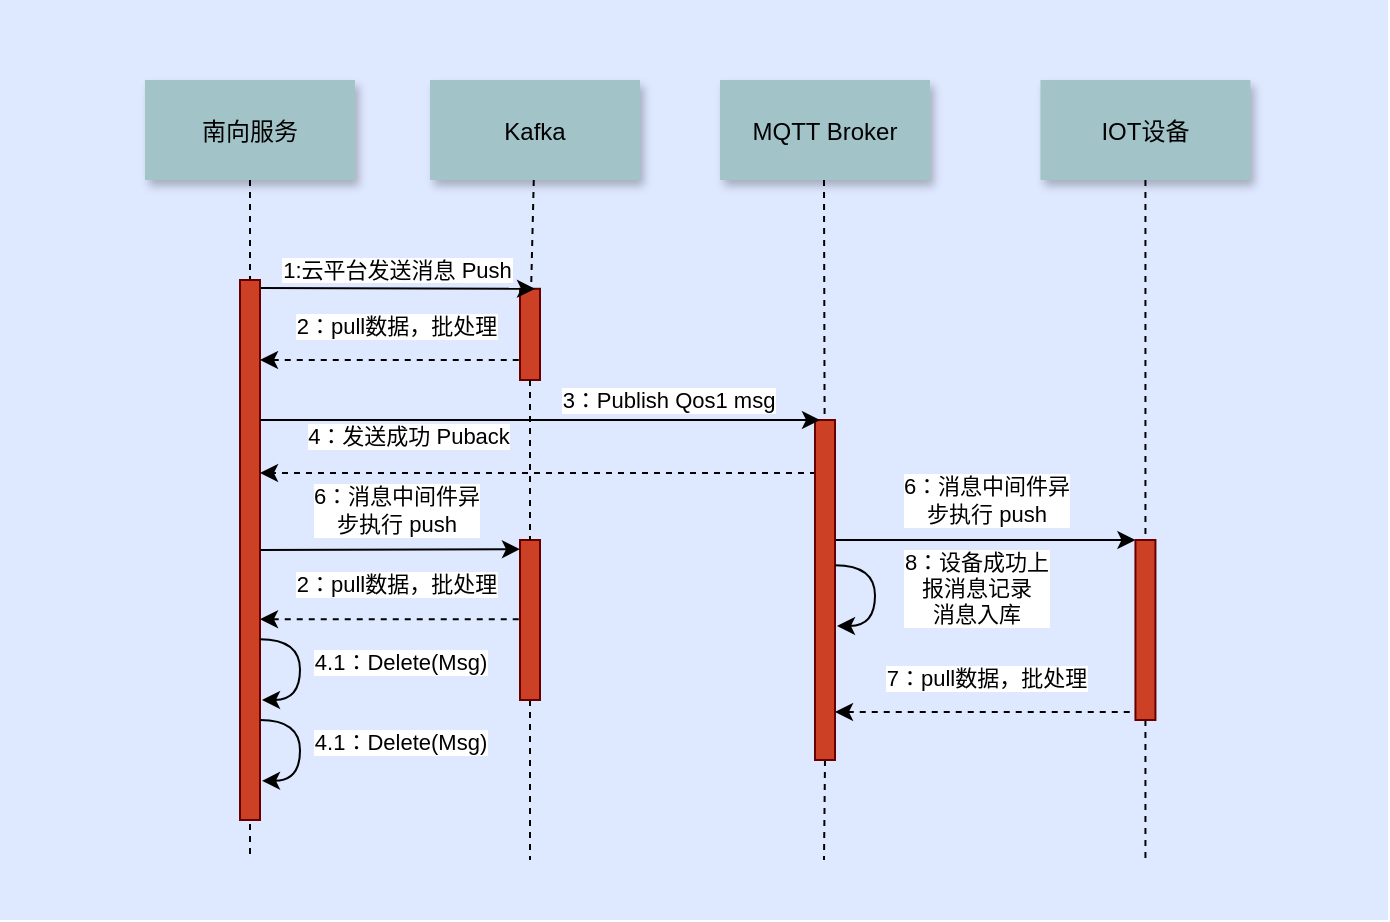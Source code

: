 <mxfile version="14.2.9" type="github">
  <diagram id="nNrxbBQGZD3dQ9b2gms4" name="第 1 页">
    <mxGraphModel dx="717" dy="395" grid="1" gridSize="10" guides="1" tooltips="1" connect="1" arrows="1" fold="1" page="1" pageScale="1" pageWidth="827" pageHeight="1169" math="0" shadow="0">
      <root>
        <mxCell id="0" />
        <mxCell id="1" parent="0" />
        <mxCell id="_NeroS5PR03IgRyvDBON-1" value="" style="fillColor=#DEE8FF;strokeColor=none" parent="1" vertex="1">
          <mxGeometry x="80" y="20" width="694" height="460" as="geometry" />
        </mxCell>
        <mxCell id="_NeroS5PR03IgRyvDBON-2" value="南向服务" style="shadow=1;fillColor=#A2C4C9;strokeColor=none" parent="1" vertex="1">
          <mxGeometry x="152.5" y="60" width="105" height="50" as="geometry" />
        </mxCell>
        <mxCell id="_NeroS5PR03IgRyvDBON-5" value="" style="fillColor=#CC4125;strokeColor=#660000" parent="1" vertex="1">
          <mxGeometry x="340" y="164.39" width="10" height="45.61" as="geometry" />
        </mxCell>
        <mxCell id="_NeroS5PR03IgRyvDBON-6" value="Kafka" style="shadow=1;fillColor=#A2C4C9;strokeColor=none" parent="1" vertex="1">
          <mxGeometry x="295" y="60" width="105" height="50" as="geometry" />
        </mxCell>
        <mxCell id="_NeroS5PR03IgRyvDBON-7" value="" style="edgeStyle=none;endArrow=none;dashed=1" parent="1" source="_NeroS5PR03IgRyvDBON-6" target="_NeroS5PR03IgRyvDBON-5" edge="1">
          <mxGeometry x="272.335" y="165" width="100" height="100" as="geometry">
            <mxPoint x="347.259" y="110" as="sourcePoint" />
            <mxPoint x="347.576" y="165" as="targetPoint" />
          </mxGeometry>
        </mxCell>
        <mxCell id="_NeroS5PR03IgRyvDBON-8" value="MQTT Broker" style="shadow=1;fillColor=#A2C4C9;strokeColor=none" parent="1" vertex="1">
          <mxGeometry x="440.004" y="60.0" width="105" height="50" as="geometry" />
        </mxCell>
        <mxCell id="_NeroS5PR03IgRyvDBON-9" value="IOT设备" style="shadow=1;fillColor=#A2C4C9;strokeColor=none" parent="1" vertex="1">
          <mxGeometry x="600.22" y="60" width="105" height="50" as="geometry" />
        </mxCell>
        <mxCell id="_NeroS5PR03IgRyvDBON-10" value="" style="edgeStyle=elbowEdgeStyle;elbow=horizontal;endArrow=none;dashed=1" parent="1" source="_NeroS5PR03IgRyvDBON-2" edge="1">
          <mxGeometry x="230.0" y="310" width="100" height="100" as="geometry">
            <mxPoint x="230.0" y="410" as="sourcePoint" />
            <mxPoint x="205" y="220" as="targetPoint" />
          </mxGeometry>
        </mxCell>
        <mxCell id="_NeroS5PR03IgRyvDBON-11" value="" style="edgeStyle=none;dashed=1;endArrow=none" parent="1" edge="1">
          <mxGeometry x="50" y="300" width="100" height="100" as="geometry">
            <mxPoint x="205" y="210" as="sourcePoint" />
            <mxPoint x="205" y="450" as="targetPoint" />
          </mxGeometry>
        </mxCell>
        <mxCell id="_NeroS5PR03IgRyvDBON-12" value="1:云平台发送消息 Push" style="edgeStyle=none;verticalLabelPosition=top;verticalAlign=bottom;entryX=0.75;entryY=0;entryDx=0;entryDy=0;" parent="1" target="_NeroS5PR03IgRyvDBON-5" edge="1">
          <mxGeometry x="242.955" y="77.096" width="100" height="100" as="geometry">
            <mxPoint x="210" y="164" as="sourcePoint" />
            <mxPoint x="320" y="164.386" as="targetPoint" />
          </mxGeometry>
        </mxCell>
        <mxCell id="_NeroS5PR03IgRyvDBON-13" value="" style="edgeStyle=none;endArrow=none;dashed=1;exitX=0.5;exitY=1;exitDx=0;exitDy=0;" parent="1" source="_NeroS5PR03IgRyvDBON-24" edge="1">
          <mxGeometry x="431.488" y="175.0" width="100" height="100" as="geometry">
            <mxPoint x="492.286" y="410" as="sourcePoint" />
            <mxPoint x="492" y="450" as="targetPoint" />
          </mxGeometry>
        </mxCell>
        <mxCell id="_NeroS5PR03IgRyvDBON-14" value="" style="edgeStyle=none;endArrow=none;dashed=1" parent="1" source="_NeroS5PR03IgRyvDBON-26" edge="1">
          <mxGeometry x="592.208" y="175.0" width="100" height="100" as="geometry">
            <mxPoint x="652.729" y="110" as="sourcePoint" />
            <mxPoint x="652.72" y="450" as="targetPoint" />
          </mxGeometry>
        </mxCell>
        <mxCell id="_NeroS5PR03IgRyvDBON-15" value="" style="fillColor=#CC4125;strokeColor=#660000" parent="1" vertex="1">
          <mxGeometry x="200" y="160" width="10" height="270" as="geometry" />
        </mxCell>
        <mxCell id="_NeroS5PR03IgRyvDBON-18" style="edgeStyle=orthogonalEdgeStyle;rounded=0;orthogonalLoop=1;jettySize=auto;html=1;entryX=0.028;entryY=0.089;entryDx=0;entryDy=0;entryPerimeter=0;" parent="1" edge="1">
          <mxGeometry relative="1" as="geometry">
            <Array as="points">
              <mxPoint x="496.72" y="290" />
            </Array>
            <mxPoint x="497.22" y="290" as="sourcePoint" />
            <mxPoint x="647.72" y="290.01" as="targetPoint" />
          </mxGeometry>
        </mxCell>
        <mxCell id="_NeroS5PR03IgRyvDBON-19" value="6：消息中间件异&lt;br&gt;步执行 push" style="edgeLabel;html=1;align=center;verticalAlign=middle;resizable=0;points=[];" parent="_NeroS5PR03IgRyvDBON-18" vertex="1" connectable="0">
          <mxGeometry x="-0.328" y="-1" relative="1" as="geometry">
            <mxPoint x="24.68" y="-21" as="offset" />
          </mxGeometry>
        </mxCell>
        <mxCell id="_NeroS5PR03IgRyvDBON-20" value="" style="edgeStyle=none;endArrow=none;dashed=1" parent="1" source="_NeroS5PR03IgRyvDBON-24" edge="1">
          <mxGeometry x="431.488" y="175.0" width="100" height="100" as="geometry">
            <mxPoint x="492" y="110" as="sourcePoint" />
            <mxPoint x="492.444" y="350" as="targetPoint" />
          </mxGeometry>
        </mxCell>
        <mxCell id="_NeroS5PR03IgRyvDBON-21" value="" style="edgeStyle=none;endArrow=none;dashed=1" parent="1" source="EqaIRiOVL16V27noSrxL-5" edge="1">
          <mxGeometry x="376.571" y="339.697" width="100" height="100" as="geometry">
            <mxPoint x="345" y="510" as="sourcePoint" />
            <mxPoint x="345" y="450" as="targetPoint" />
          </mxGeometry>
        </mxCell>
        <mxCell id="_NeroS5PR03IgRyvDBON-22" value="" style="edgeStyle=orthogonalEdgeStyle;rounded=0;orthogonalLoop=1;jettySize=auto;html=1;dashed=1;exitX=0;exitY=0.25;exitDx=0;exitDy=0;" parent="1" edge="1">
          <mxGeometry relative="1" as="geometry">
            <mxPoint x="210" y="256.5" as="targetPoint" />
            <Array as="points">
              <mxPoint x="488" y="256.5" />
            </Array>
            <mxPoint x="487.5" y="250" as="sourcePoint" />
          </mxGeometry>
        </mxCell>
        <mxCell id="_NeroS5PR03IgRyvDBON-23" value="4：发送成功 Puback" style="edgeLabel;html=1;align=center;verticalAlign=middle;resizable=0;points=[];" parent="_NeroS5PR03IgRyvDBON-22" vertex="1" connectable="0">
          <mxGeometry x="-0.372" y="1" relative="1" as="geometry">
            <mxPoint x="-121" y="-20.0" as="offset" />
          </mxGeometry>
        </mxCell>
        <mxCell id="_NeroS5PR03IgRyvDBON-24" value="" style="fillColor=#CC4125;strokeColor=#660000" parent="1" vertex="1">
          <mxGeometry x="487.5" y="230" width="10" height="170" as="geometry" />
        </mxCell>
        <mxCell id="_NeroS5PR03IgRyvDBON-25" value="" style="edgeStyle=none;endArrow=none;dashed=1" parent="1" target="_NeroS5PR03IgRyvDBON-24" edge="1">
          <mxGeometry x="431.488" y="175.0" width="100" height="100" as="geometry">
            <mxPoint x="492" y="110" as="sourcePoint" />
            <mxPoint x="492.444" y="350" as="targetPoint" />
          </mxGeometry>
        </mxCell>
        <mxCell id="_NeroS5PR03IgRyvDBON-26" value="" style="fillColor=#CC4125;strokeColor=#660000" parent="1" vertex="1">
          <mxGeometry x="647.72" y="290" width="10" height="90" as="geometry" />
        </mxCell>
        <mxCell id="_NeroS5PR03IgRyvDBON-27" value="" style="edgeStyle=none;endArrow=none;dashed=1" parent="1" source="_NeroS5PR03IgRyvDBON-9" target="_NeroS5PR03IgRyvDBON-26" edge="1">
          <mxGeometry x="592.208" y="175.0" width="100" height="100" as="geometry">
            <mxPoint x="652.72" y="110" as="sourcePoint" />
            <mxPoint x="652.72" y="450" as="targetPoint" />
          </mxGeometry>
        </mxCell>
        <mxCell id="_NeroS5PR03IgRyvDBON-28" style="edgeStyle=orthogonalEdgeStyle;rounded=0;orthogonalLoop=1;jettySize=auto;html=1;entryX=0.028;entryY=0.089;entryDx=0;entryDy=0;entryPerimeter=0;startArrow=classic;startFill=1;endArrow=none;endFill=0;dashed=1;" parent="1" edge="1">
          <mxGeometry relative="1" as="geometry">
            <Array as="points">
              <mxPoint x="497" y="376" />
            </Array>
            <mxPoint x="497.5" y="376" as="sourcePoint" />
            <mxPoint x="648" y="376.01" as="targetPoint" />
          </mxGeometry>
        </mxCell>
        <mxCell id="_NeroS5PR03IgRyvDBON-29" value="7：pull数据，批处理" style="edgeLabel;html=1;align=center;verticalAlign=middle;resizable=0;points=[];" parent="_NeroS5PR03IgRyvDBON-28" vertex="1" connectable="0">
          <mxGeometry x="-0.328" y="-1" relative="1" as="geometry">
            <mxPoint x="24.68" y="-18.71" as="offset" />
          </mxGeometry>
        </mxCell>
        <mxCell id="_NeroS5PR03IgRyvDBON-30" style="edgeStyle=orthogonalEdgeStyle;curved=1;rounded=0;orthogonalLoop=1;jettySize=auto;html=1;exitX=0.928;exitY=0.095;exitDx=0;exitDy=0;exitPerimeter=0;" parent="1" edge="1">
          <mxGeometry relative="1" as="geometry">
            <mxPoint x="497.5" y="302.588" as="sourcePoint" />
            <mxPoint x="498.5" y="332.98" as="targetPoint" />
            <Array as="points">
              <mxPoint x="517.5" y="302.98" />
              <mxPoint x="517.5" y="332.98" />
              <mxPoint x="498.5" y="332.98" />
            </Array>
          </mxGeometry>
        </mxCell>
        <mxCell id="_NeroS5PR03IgRyvDBON-31" value="8：设备成功上&lt;br&gt;报消息记录&lt;br&gt;消息入库" style="edgeLabel;html=1;align=center;verticalAlign=middle;resizable=0;points=[];" parent="_NeroS5PR03IgRyvDBON-30" vertex="1" connectable="0">
          <mxGeometry x="-0.314" y="-1" relative="1" as="geometry">
            <mxPoint x="51" y="6.73" as="offset" />
          </mxGeometry>
        </mxCell>
        <mxCell id="_NeroS5PR03IgRyvDBON-32" style="edgeStyle=orthogonalEdgeStyle;curved=1;rounded=0;orthogonalLoop=1;jettySize=auto;html=1;exitX=0.928;exitY=0.095;exitDx=0;exitDy=0;exitPerimeter=0;" parent="1" edge="1">
          <mxGeometry relative="1" as="geometry">
            <mxPoint x="210.0" y="339.588" as="sourcePoint" />
            <mxPoint x="211" y="369.98" as="targetPoint" />
            <Array as="points">
              <mxPoint x="230" y="339.98" />
              <mxPoint x="230" y="369.98" />
              <mxPoint x="211" y="369.98" />
            </Array>
          </mxGeometry>
        </mxCell>
        <mxCell id="_NeroS5PR03IgRyvDBON-33" value="4.1：Delete(Msg)" style="edgeLabel;html=1;align=center;verticalAlign=middle;resizable=0;points=[];" parent="_NeroS5PR03IgRyvDBON-32" vertex="1" connectable="0">
          <mxGeometry x="-0.314" y="-1" relative="1" as="geometry">
            <mxPoint x="51" y="6.73" as="offset" />
          </mxGeometry>
        </mxCell>
        <mxCell id="EqaIRiOVL16V27noSrxL-1" style="edgeStyle=orthogonalEdgeStyle;rounded=0;orthogonalLoop=1;jettySize=auto;html=1;startArrow=classic;startFill=1;endArrow=none;endFill=0;dashed=1;" edge="1" parent="1">
          <mxGeometry relative="1" as="geometry">
            <Array as="points">
              <mxPoint x="209.5" y="200" />
            </Array>
            <mxPoint x="210" y="200" as="sourcePoint" />
            <mxPoint x="340" y="200" as="targetPoint" />
          </mxGeometry>
        </mxCell>
        <mxCell id="EqaIRiOVL16V27noSrxL-2" value="2：pull数据，批处理" style="edgeLabel;html=1;align=center;verticalAlign=middle;resizable=0;points=[];" vertex="1" connectable="0" parent="EqaIRiOVL16V27noSrxL-1">
          <mxGeometry x="-0.328" y="-1" relative="1" as="geometry">
            <mxPoint x="24.68" y="-18.71" as="offset" />
          </mxGeometry>
        </mxCell>
        <mxCell id="EqaIRiOVL16V27noSrxL-3" style="edgeStyle=orthogonalEdgeStyle;rounded=0;orthogonalLoop=1;jettySize=auto;html=1;" edge="1" parent="1">
          <mxGeometry relative="1" as="geometry">
            <Array as="points">
              <mxPoint x="209.5" y="230" />
            </Array>
            <mxPoint x="210" y="230" as="sourcePoint" />
            <mxPoint x="490" y="230" as="targetPoint" />
          </mxGeometry>
        </mxCell>
        <mxCell id="EqaIRiOVL16V27noSrxL-4" value="3：Publish Qos1 msg" style="edgeLabel;html=1;align=center;verticalAlign=middle;resizable=0;points=[];" vertex="1" connectable="0" parent="EqaIRiOVL16V27noSrxL-3">
          <mxGeometry x="-0.328" y="-1" relative="1" as="geometry">
            <mxPoint x="109.83" y="-11" as="offset" />
          </mxGeometry>
        </mxCell>
        <mxCell id="EqaIRiOVL16V27noSrxL-5" value="" style="fillColor=#CC4125;strokeColor=#660000" vertex="1" parent="1">
          <mxGeometry x="340" y="290" width="10" height="80" as="geometry" />
        </mxCell>
        <mxCell id="EqaIRiOVL16V27noSrxL-6" value="" style="edgeStyle=none;endArrow=none;dashed=1" edge="1" parent="1" source="_NeroS5PR03IgRyvDBON-5" target="EqaIRiOVL16V27noSrxL-5">
          <mxGeometry x="376.571" y="339.697" width="100" height="100" as="geometry">
            <mxPoint x="345" y="210.0" as="sourcePoint" />
            <mxPoint x="345" y="450" as="targetPoint" />
          </mxGeometry>
        </mxCell>
        <mxCell id="EqaIRiOVL16V27noSrxL-7" style="edgeStyle=orthogonalEdgeStyle;curved=1;rounded=0;orthogonalLoop=1;jettySize=auto;html=1;exitX=0.928;exitY=0.095;exitDx=0;exitDy=0;exitPerimeter=0;" edge="1" parent="1">
          <mxGeometry relative="1" as="geometry">
            <mxPoint x="210.0" y="380.028" as="sourcePoint" />
            <mxPoint x="211" y="410.42" as="targetPoint" />
            <Array as="points">
              <mxPoint x="230" y="380.42" />
              <mxPoint x="230" y="410.42" />
              <mxPoint x="211" y="410.42" />
            </Array>
          </mxGeometry>
        </mxCell>
        <mxCell id="EqaIRiOVL16V27noSrxL-8" value="4.1：Delete(Msg)" style="edgeLabel;html=1;align=center;verticalAlign=middle;resizable=0;points=[];" vertex="1" connectable="0" parent="EqaIRiOVL16V27noSrxL-7">
          <mxGeometry x="-0.314" y="-1" relative="1" as="geometry">
            <mxPoint x="51" y="6.73" as="offset" />
          </mxGeometry>
        </mxCell>
        <mxCell id="EqaIRiOVL16V27noSrxL-10" style="edgeStyle=orthogonalEdgeStyle;rounded=0;orthogonalLoop=1;jettySize=auto;html=1;" edge="1" parent="1">
          <mxGeometry relative="1" as="geometry">
            <Array as="points">
              <mxPoint x="209.5" y="294.97" />
            </Array>
            <mxPoint x="210" y="294.97" as="sourcePoint" />
            <mxPoint x="340" y="294.58" as="targetPoint" />
          </mxGeometry>
        </mxCell>
        <mxCell id="EqaIRiOVL16V27noSrxL-11" value="6：消息中间件异&lt;br&gt;步执行 push" style="edgeLabel;html=1;align=center;verticalAlign=middle;resizable=0;points=[];" vertex="1" connectable="0" parent="EqaIRiOVL16V27noSrxL-10">
          <mxGeometry x="-0.328" y="-1" relative="1" as="geometry">
            <mxPoint x="24.68" y="-21" as="offset" />
          </mxGeometry>
        </mxCell>
        <mxCell id="EqaIRiOVL16V27noSrxL-12" style="edgeStyle=orthogonalEdgeStyle;rounded=0;orthogonalLoop=1;jettySize=auto;html=1;startArrow=classic;startFill=1;endArrow=none;endFill=0;dashed=1;" edge="1" parent="1">
          <mxGeometry relative="1" as="geometry">
            <Array as="points">
              <mxPoint x="209.5" y="329.58" />
            </Array>
            <mxPoint x="210.0" y="329.58" as="sourcePoint" />
            <mxPoint x="340" y="329.58" as="targetPoint" />
          </mxGeometry>
        </mxCell>
        <mxCell id="EqaIRiOVL16V27noSrxL-13" value="2：pull数据，批处理" style="edgeLabel;html=1;align=center;verticalAlign=middle;resizable=0;points=[];" vertex="1" connectable="0" parent="EqaIRiOVL16V27noSrxL-12">
          <mxGeometry x="-0.328" y="-1" relative="1" as="geometry">
            <mxPoint x="24.68" y="-18.71" as="offset" />
          </mxGeometry>
        </mxCell>
      </root>
    </mxGraphModel>
  </diagram>
</mxfile>
